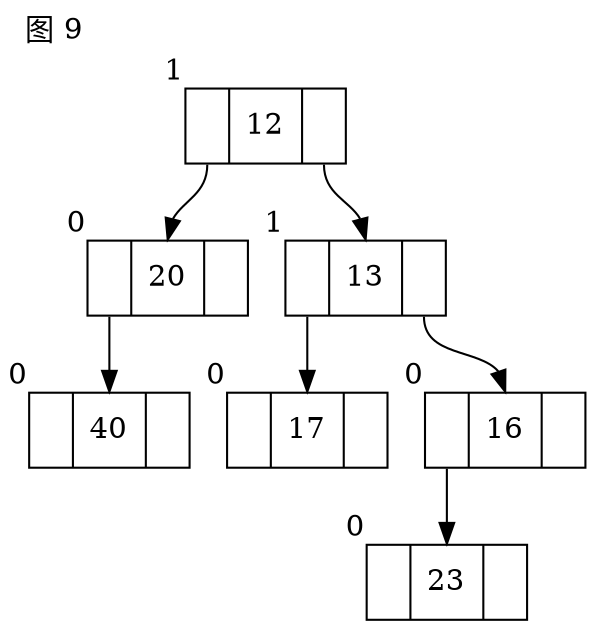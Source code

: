 digraph g{
label="图 9";
labeljust=l;
labelloc=t;
node[shape=record];

{
label="c4";
//l1[label="A1",shape="plaintext"];
n0[label="<L> | <C> 12 | <R>", xlabel=1];
n1[label="<L> | <C> 20 | <R>", xlabel=0];
n2[label="<L> | <C> 13 | <R>", xlabel=1];
n3[label="<L> | <C> 40 | <R>", xlabel=0];
n4[label="<L> | <C> 17 | <R>", xlabel=0];
n5[label="<L> | <C> 16 | <R>", xlabel=0];
n6[label="<L> | <C> 23 | <R>", xlabel=0];
n0:L->n1:C;
n0:R->n2:C;
n1:L->n3:C;
n2:L->n4:C;
n2:R->n5:C;
n5:L->n6:C;
}

}
